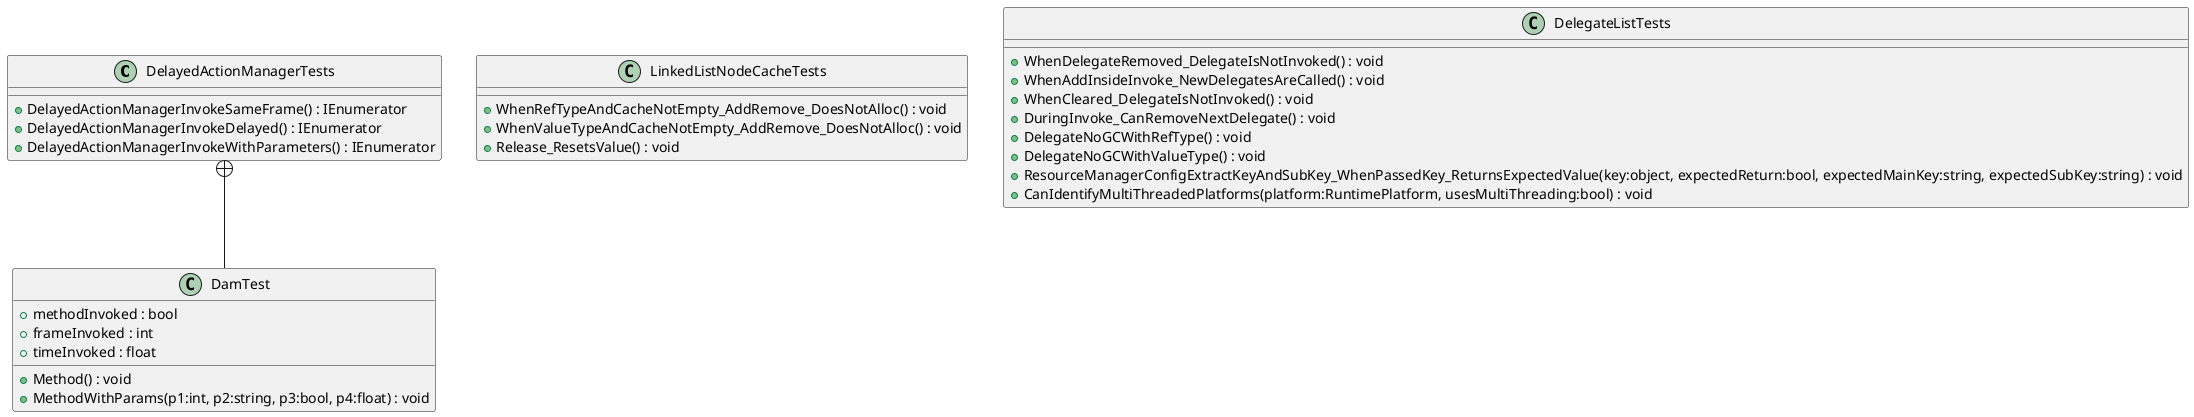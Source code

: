 @startuml
class DelayedActionManagerTests {
    + DelayedActionManagerInvokeSameFrame() : IEnumerator
    + DelayedActionManagerInvokeDelayed() : IEnumerator
    + DelayedActionManagerInvokeWithParameters() : IEnumerator
}
class LinkedListNodeCacheTests {
    + WhenRefTypeAndCacheNotEmpty_AddRemove_DoesNotAlloc() : void
    + WhenValueTypeAndCacheNotEmpty_AddRemove_DoesNotAlloc() : void
    + Release_ResetsValue() : void
}
class DelegateListTests {
    + WhenDelegateRemoved_DelegateIsNotInvoked() : void
    + WhenAddInsideInvoke_NewDelegatesAreCalled() : void
    + WhenCleared_DelegateIsNotInvoked() : void
    + DuringInvoke_CanRemoveNextDelegate() : void
    + DelegateNoGCWithRefType() : void
    + DelegateNoGCWithValueType() : void
    + ResourceManagerConfigExtractKeyAndSubKey_WhenPassedKey_ReturnsExpectedValue(key:object, expectedReturn:bool, expectedMainKey:string, expectedSubKey:string) : void
    + CanIdentifyMultiThreadedPlatforms(platform:RuntimePlatform, usesMultiThreading:bool) : void
}
class DamTest {
    + methodInvoked : bool
    + frameInvoked : int
    + timeInvoked : float
    + Method() : void
    + MethodWithParams(p1:int, p2:string, p3:bool, p4:float) : void
}
DelayedActionManagerTests +-- DamTest
@enduml
